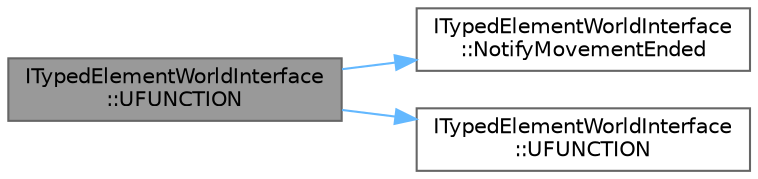 digraph "ITypedElementWorldInterface::UFUNCTION"
{
 // INTERACTIVE_SVG=YES
 // LATEX_PDF_SIZE
  bgcolor="transparent";
  edge [fontname=Helvetica,fontsize=10,labelfontname=Helvetica,labelfontsize=10];
  node [fontname=Helvetica,fontsize=10,shape=box,height=0.2,width=0.4];
  rankdir="LR";
  Node1 [id="Node000001",label="ITypedElementWorldInterface\l::UFUNCTION",height=0.2,width=0.4,color="gray40", fillcolor="grey60", style="filled", fontcolor="black",tooltip="Notify that this element is done being moved."];
  Node1 -> Node2 [id="edge1_Node000001_Node000002",color="steelblue1",style="solid",tooltip=" "];
  Node2 [id="Node000002",label="ITypedElementWorldInterface\l::NotifyMovementEnded",height=0.2,width=0.4,color="grey40", fillcolor="white", style="filled",URL="$dd/dac/classITypedElementWorldInterface.html#ae3b6b1d280836c317e0943efb32d3f85",tooltip="Notify that this element is done being moved."];
  Node1 -> Node3 [id="edge2_Node000001_Node000003",color="steelblue1",style="solid",tooltip=" "];
  Node3 [id="Node000003",label="ITypedElementWorldInterface\l::UFUNCTION",height=0.2,width=0.4,color="grey40", fillcolor="white", style="filled",URL="$dd/dac/classITypedElementWorldInterface.html#aba3f68051a8238e1a4523e45d1cb93b2",tooltip="Script Api."];
}
